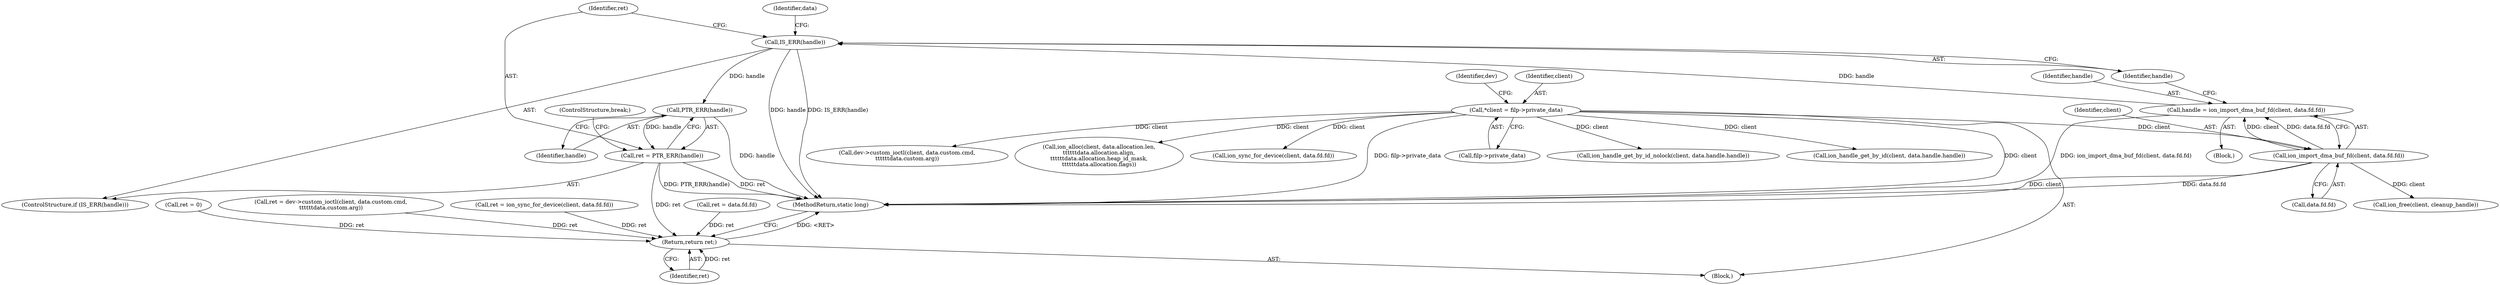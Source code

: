 digraph "0_linux_9590232bb4f4cc824f3425a6e1349afbe6d6d2b7_2@pointer" {
"1000308" [label="(Call,PTR_ERR(handle))"];
"1000304" [label="(Call,IS_ERR(handle))"];
"1000294" [label="(Call,handle = ion_import_dma_buf_fd(client, data.fd.fd))"];
"1000296" [label="(Call,ion_import_dma_buf_fd(client, data.fd.fd))"];
"1000106" [label="(Call,*client = filp->private_data)"];
"1000306" [label="(Call,ret = PTR_ERR(handle))"];
"1000385" [label="(Return,return ret;)"];
"1000309" [label="(Identifier,handle)"];
"1000379" [label="(Call,ion_free(client, cleanup_handle))"];
"1000113" [label="(Identifier,dev)"];
"1000283" [label="(Call,ret = data.fd.fd)"];
"1000386" [label="(Identifier,ret)"];
"1000303" [label="(ControlStructure,if (IS_ERR(handle)))"];
"1000304" [label="(Call,IS_ERR(handle))"];
"1000296" [label="(Call,ion_import_dma_buf_fd(client, data.fd.fd))"];
"1000122" [label="(Call,ret = 0)"];
"1000320" [label="(ControlStructure,break;)"];
"1000164" [label="(Call,ion_alloc(client, data.allocation.len,\n\t\t\t\t\t\tdata.allocation.align,\n\t\t\t\t\t\tdata.allocation.heap_id_mask,\n\t\t\t\t\t\tdata.allocation.flags))"];
"1000295" [label="(Identifier,handle)"];
"1000306" [label="(Call,ret = PTR_ERR(handle))"];
"1000305" [label="(Identifier,handle)"];
"1000385" [label="(Return,return ret;)"];
"1000297" [label="(Identifier,client)"];
"1000325" [label="(Call,ion_sync_for_device(client, data.fd.fd))"];
"1000294" [label="(Call,handle = ion_import_dma_buf_fd(client, data.fd.fd))"];
"1000292" [label="(Block,)"];
"1000343" [label="(Call,ret = dev->custom_ioctl(client, data.custom.cmd,\n\t\t\t\t\t\tdata.custom.arg))"];
"1000108" [label="(Call,filp->private_data)"];
"1000314" [label="(Identifier,data)"];
"1000308" [label="(Call,PTR_ERR(handle))"];
"1000387" [label="(MethodReturn,static long)"];
"1000307" [label="(Identifier,ret)"];
"1000106" [label="(Call,*client = filp->private_data)"];
"1000298" [label="(Call,data.fd.fd)"];
"1000323" [label="(Call,ret = ion_sync_for_device(client, data.fd.fd))"];
"1000215" [label="(Call,ion_handle_get_by_id_nolock(client, data.handle.handle))"];
"1000251" [label="(Call,ion_handle_get_by_id(client, data.handle.handle))"];
"1000107" [label="(Identifier,client)"];
"1000104" [label="(Block,)"];
"1000345" [label="(Call,dev->custom_ioctl(client, data.custom.cmd,\n\t\t\t\t\t\tdata.custom.arg))"];
"1000308" -> "1000306"  [label="AST: "];
"1000308" -> "1000309"  [label="CFG: "];
"1000309" -> "1000308"  [label="AST: "];
"1000306" -> "1000308"  [label="CFG: "];
"1000308" -> "1000387"  [label="DDG: handle"];
"1000308" -> "1000306"  [label="DDG: handle"];
"1000304" -> "1000308"  [label="DDG: handle"];
"1000304" -> "1000303"  [label="AST: "];
"1000304" -> "1000305"  [label="CFG: "];
"1000305" -> "1000304"  [label="AST: "];
"1000307" -> "1000304"  [label="CFG: "];
"1000314" -> "1000304"  [label="CFG: "];
"1000304" -> "1000387"  [label="DDG: IS_ERR(handle)"];
"1000304" -> "1000387"  [label="DDG: handle"];
"1000294" -> "1000304"  [label="DDG: handle"];
"1000294" -> "1000292"  [label="AST: "];
"1000294" -> "1000296"  [label="CFG: "];
"1000295" -> "1000294"  [label="AST: "];
"1000296" -> "1000294"  [label="AST: "];
"1000305" -> "1000294"  [label="CFG: "];
"1000294" -> "1000387"  [label="DDG: ion_import_dma_buf_fd(client, data.fd.fd)"];
"1000296" -> "1000294"  [label="DDG: client"];
"1000296" -> "1000294"  [label="DDG: data.fd.fd"];
"1000296" -> "1000298"  [label="CFG: "];
"1000297" -> "1000296"  [label="AST: "];
"1000298" -> "1000296"  [label="AST: "];
"1000296" -> "1000387"  [label="DDG: data.fd.fd"];
"1000296" -> "1000387"  [label="DDG: client"];
"1000106" -> "1000296"  [label="DDG: client"];
"1000296" -> "1000379"  [label="DDG: client"];
"1000106" -> "1000104"  [label="AST: "];
"1000106" -> "1000108"  [label="CFG: "];
"1000107" -> "1000106"  [label="AST: "];
"1000108" -> "1000106"  [label="AST: "];
"1000113" -> "1000106"  [label="CFG: "];
"1000106" -> "1000387"  [label="DDG: filp->private_data"];
"1000106" -> "1000387"  [label="DDG: client"];
"1000106" -> "1000164"  [label="DDG: client"];
"1000106" -> "1000215"  [label="DDG: client"];
"1000106" -> "1000251"  [label="DDG: client"];
"1000106" -> "1000325"  [label="DDG: client"];
"1000106" -> "1000345"  [label="DDG: client"];
"1000306" -> "1000303"  [label="AST: "];
"1000307" -> "1000306"  [label="AST: "];
"1000320" -> "1000306"  [label="CFG: "];
"1000306" -> "1000387"  [label="DDG: ret"];
"1000306" -> "1000387"  [label="DDG: PTR_ERR(handle)"];
"1000306" -> "1000385"  [label="DDG: ret"];
"1000385" -> "1000104"  [label="AST: "];
"1000385" -> "1000386"  [label="CFG: "];
"1000386" -> "1000385"  [label="AST: "];
"1000387" -> "1000385"  [label="CFG: "];
"1000385" -> "1000387"  [label="DDG: <RET>"];
"1000386" -> "1000385"  [label="DDG: ret"];
"1000343" -> "1000385"  [label="DDG: ret"];
"1000283" -> "1000385"  [label="DDG: ret"];
"1000323" -> "1000385"  [label="DDG: ret"];
"1000122" -> "1000385"  [label="DDG: ret"];
}
